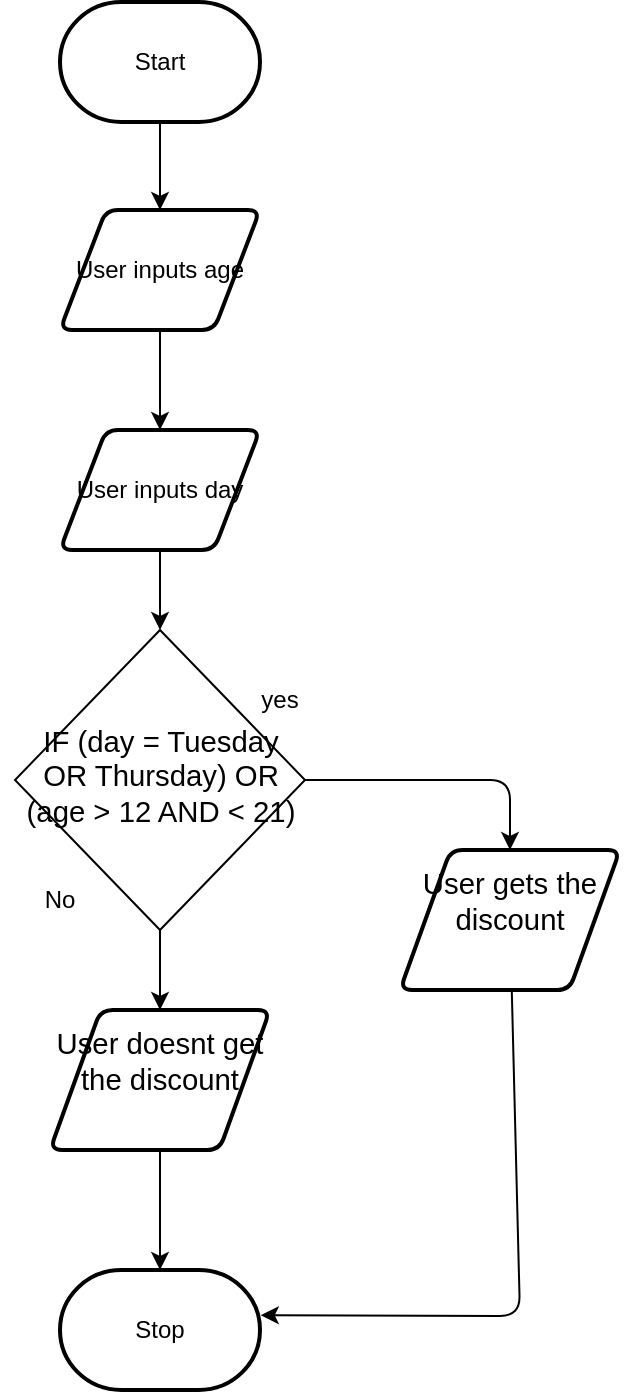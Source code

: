<mxfile>
    <diagram id="GInHtZuMB5CcCfA9ihm7" name="Page-1">
        <mxGraphModel dx="520" dy="429" grid="1" gridSize="10" guides="1" tooltips="1" connect="1" arrows="1" fold="1" page="1" pageScale="1" pageWidth="850" pageHeight="1100" math="0" shadow="0">
            <root>
                <mxCell id="0"/>
                <mxCell id="1" parent="0"/>
                <mxCell id="7" style="edgeStyle=none;html=1;" parent="1" source="2" edge="1">
                    <mxGeometry relative="1" as="geometry">
                        <mxPoint x="350" y="250" as="targetPoint"/>
                    </mxGeometry>
                </mxCell>
                <mxCell id="2" value="Start" style="strokeWidth=2;html=1;shape=mxgraph.flowchart.terminator;whiteSpace=wrap;" parent="1" vertex="1">
                    <mxGeometry x="300" y="146" width="100" height="60" as="geometry"/>
                </mxCell>
                <mxCell id="8" style="edgeStyle=none;html=1;" parent="1" source="3" edge="1">
                    <mxGeometry relative="1" as="geometry">
                        <mxPoint x="350" y="460" as="targetPoint"/>
                    </mxGeometry>
                </mxCell>
                <mxCell id="3" value="User inputs day" style="shape=parallelogram;html=1;strokeWidth=2;perimeter=parallelogramPerimeter;whiteSpace=wrap;rounded=1;arcSize=12;size=0.23;" parent="1" vertex="1">
                    <mxGeometry x="300" y="360" width="100" height="60" as="geometry"/>
                </mxCell>
                <mxCell id="10" style="edgeStyle=none;html=1;" parent="1" source="5" target="6" edge="1">
                    <mxGeometry relative="1" as="geometry"/>
                </mxCell>
                <mxCell id="5" value="&lt;span id=&quot;docs-internal-guid-53308b96-7fff-50a0-43fb-136b3a0d023f&quot;&gt;&lt;p dir=&quot;ltr&quot; style=&quot;line-height: 1.2 ; margin-top: 0pt ; margin-bottom: 0pt&quot;&gt;&lt;span style=&quot;font-size: 11pt ; font-family: &amp;#34;cabin&amp;#34; , sans-serif ; background-color: transparent ; vertical-align: baseline&quot;&gt;User doesnt get the discount&lt;/span&gt;&lt;/p&gt;&lt;div&gt;&lt;span style=&quot;font-size: 11pt ; font-family: &amp;#34;cabin&amp;#34; , sans-serif ; color: rgb(0 , 0 , 0) ; background-color: transparent ; vertical-align: baseline&quot;&gt;&lt;br&gt;&lt;/span&gt;&lt;/div&gt;&lt;/span&gt;" style="shape=parallelogram;html=1;strokeWidth=2;perimeter=parallelogramPerimeter;whiteSpace=wrap;rounded=1;arcSize=12;size=0.23;" parent="1" vertex="1">
                    <mxGeometry x="295" y="650" width="110" height="70" as="geometry"/>
                </mxCell>
                <mxCell id="6" value="Stop" style="strokeWidth=2;html=1;shape=mxgraph.flowchart.terminator;whiteSpace=wrap;" parent="1" vertex="1">
                    <mxGeometry x="300" y="780" width="100" height="60" as="geometry"/>
                </mxCell>
                <mxCell id="13" style="edgeStyle=none;html=1;entryX=0.5;entryY=0;entryDx=0;entryDy=0;fontColor=#F0F0F0;" parent="1" source="11" target="5" edge="1">
                    <mxGeometry relative="1" as="geometry"/>
                </mxCell>
                <mxCell id="14" style="edgeStyle=none;html=1;fontColor=#F0F0F0;" parent="1" source="11" target="12" edge="1">
                    <mxGeometry relative="1" as="geometry">
                        <Array as="points">
                            <mxPoint x="525" y="535"/>
                        </Array>
                    </mxGeometry>
                </mxCell>
                <mxCell id="11" value="&amp;nbsp;&lt;span id=&quot;docs-internal-guid-e47e0e09-7fff-875d-5ef6-5627a097eb3d&quot;&gt;&lt;p dir=&quot;ltr&quot; style=&quot;line-height: 1.2 ; margin-top: 0pt ; margin-bottom: 0pt&quot;&gt;&lt;span style=&quot;font-size: 11pt ; font-family: &amp;#34;cabin&amp;#34; , sans-serif ; background-color: transparent ; vertical-align: baseline&quot;&gt;&lt;font color=&quot;#000000&quot;&gt;IF (day = Tuesday OR Thursday) OR (age &amp;gt; 12 AND &amp;lt; 21)&lt;/font&gt;&lt;/span&gt;&lt;/p&gt;&lt;div&gt;&lt;span style=&quot;font-size: 11pt ; font-family: &amp;#34;cabin&amp;#34; , sans-serif ; color: rgb(0 , 0 , 0) ; background-color: transparent ; vertical-align: baseline&quot;&gt;&lt;br&gt;&lt;/span&gt;&lt;/div&gt;&lt;/span&gt;" style="rhombus;whiteSpace=wrap;html=1;" parent="1" vertex="1">
                    <mxGeometry x="277.5" y="460" width="145" height="150" as="geometry"/>
                </mxCell>
                <mxCell id="15" style="edgeStyle=none;html=1;fontColor=#F0F0F0;entryX=1.004;entryY=0.377;entryDx=0;entryDy=0;entryPerimeter=0;" parent="1" source="12" target="6" edge="1">
                    <mxGeometry relative="1" as="geometry">
                        <mxPoint x="535" y="840" as="targetPoint"/>
                        <Array as="points">
                            <mxPoint x="530" y="803"/>
                        </Array>
                    </mxGeometry>
                </mxCell>
                <mxCell id="12" value="&lt;span id=&quot;docs-internal-guid-53308b96-7fff-50a0-43fb-136b3a0d023f&quot;&gt;&lt;p dir=&quot;ltr&quot; style=&quot;line-height: 1.2 ; margin-top: 0pt ; margin-bottom: 0pt&quot;&gt;&lt;span style=&quot;font-size: 11pt ; font-family: &amp;#34;cabin&amp;#34; , sans-serif ; background-color: transparent ; vertical-align: baseline&quot;&gt;User gets the discount&lt;/span&gt;&lt;/p&gt;&lt;div&gt;&lt;span style=&quot;font-size: 11pt ; font-family: &amp;#34;cabin&amp;#34; , sans-serif ; color: rgb(0 , 0 , 0) ; background-color: transparent ; vertical-align: baseline&quot;&gt;&lt;br&gt;&lt;/span&gt;&lt;/div&gt;&lt;/span&gt;" style="shape=parallelogram;html=1;strokeWidth=2;perimeter=parallelogramPerimeter;whiteSpace=wrap;rounded=1;arcSize=12;size=0.23;" parent="1" vertex="1">
                    <mxGeometry x="470" y="570" width="110" height="70" as="geometry"/>
                </mxCell>
                <mxCell id="16" value="&lt;font color=&quot;#000000&quot;&gt;yes&lt;span style=&quot;font-family: monospace ; font-size: 0px&quot;&gt;%3CmxGraphModel%3E%3Croot%3E%3CmxCell%20id%3D%220%22%2F%3E%3CmxCell%20id%3D%221%22%20parent%3D%220%22%2F%3E%3CmxCell%20id%3D%222%22%20value%3D%22%26lt%3Bspan%20id%3D%26quot%3Bdocs-internal-guid-53308b96-7fff-50a0-43fb-136b3a0d023f%26quot%3B%26gt%3B%26lt%3Bp%20dir%3D%26quot%3Bltr%26quot%3B%20style%3D%26quot%3Bline-height%3A%201.2%20%3B%20margin-top%3A%200pt%20%3B%20margin-bottom%3A%200pt%26quot%3B%26gt%3B%26lt%3Bspan%20style%3D%26quot%3Bfont-size%3A%2011pt%20%3B%20font-family%3A%20%26amp%3B%2334%3Bcabin%26amp%3B%2334%3B%20%2C%20sans-serif%20%3B%20background-color%3A%20transparent%20%3B%20vertical-align%3A%20baseline%26quot%3B%26gt%3BUser%20doesnt%20get%20the%20discount%26lt%3B%2Fspan%26gt%3B%26lt%3B%2Fp%26gt%3B%26lt%3Bdiv%26gt%3B%26lt%3Bspan%20style%3D%26quot%3Bfont-size%3A%2011pt%20%3B%20font-family%3A%20%26amp%3B%2334%3Bcabin%26amp%3B%2334%3B%20%2C%20sans-serif%20%3B%20color%3A%20rgb(0%20%2C%200%20%2C%200)%20%3B%20background-color%3A%20transparent%20%3B%20vertical-align%3A%20baseline%26quot%3B%26gt%3B%26lt%3Bbr%26gt%3B%26lt%3B%2Fspan%26gt%3B%26lt%3B%2Fdiv%26gt%3B%26lt%3B%2Fspan%26gt%3B%22%20style%3D%22shape%3Dparallelogram%3Bhtml%3D1%3BstrokeWidth%3D2%3Bperimeter%3DparallelogramPerimeter%3BwhiteSpace%3Dwrap%3Brounded%3D1%3BarcSize%3D12%3Bsize%3D0.23%3B%22%20vertex%3D%221%22%20parent%3D%221%22%3E%3CmxGeometry%20x%3D%22300%22%20y%3D%22650%22%20width%3D%22110%22%20height%3D%2270%22%20as%3D%22geometry%22%2F%3E%3C%2FmxCell%3E%3C%2Froot%3E%3C%2FmxGraphModel%3E&lt;/span&gt;&lt;span style=&quot;font-family: monospace ; font-size: 0px&quot;&gt;%3CmxGraphModel%3E%3Croot%3E%3CmxCell%20id%3D%220%22%2F%3E%3CmxCell%20id%3D%221%22%20parent%3D%220%22%2F%3E%3CmxCell%20id%3D%222%22%20value%3D%22%26lt%3Bspan%20id%3D%26quot%3Bdocs-internal-guid-53308b96-7fff-50a0-43fb-136b3a0d023f%26quot%3B%26gt%3B%26lt%3Bp%20dir%3D%26quot%3Bltr%26quot%3B%20style%3D%26quot%3Bline-height%3A%201.2%20%3B%20margin-top%3A%200pt%20%3B%20margin-bottom%3A%200pt%26quot%3B%26gt%3B%26lt%3Bspan%20style%3D%26quot%3Bfont-size%3A%2011pt%20%3B%20font-family%3A%20%26amp%3B%2334%3Bcabin%26amp%3B%2334%3B%20%2C%20sans-serif%20%3B%20background-color%3A%20transparent%20%3B%20vertical-align%3A%20baseline%26quot%3B%26gt%3BUser%20doesnt%20get%20the%20discount%26lt%3B%2Fspan%26gt%3B%26lt%3B%2Fp%26gt%3B%26lt%3Bdiv%26gt%3B%26lt%3Bspan%20style%3D%26quot%3Bfont-size%3A%2011pt%20%3B%20font-family%3A%20%26amp%3B%2334%3Bcabin%26amp%3B%2334%3B%20%2C%20sans-serif%20%3B%20color%3A%20rgb(0%20%2C%200%20%2C%200)%20%3B%20background-color%3A%20transparent%20%3B%20vertical-align%3A%20baseline%26quot%3B%26gt%3B%26lt%3Bbr%26gt%3B%26lt%3B%2Fspan%26gt%3B%26lt%3B%2Fdiv%26gt%3B%26lt%3B%2Fspan%26gt%3B%22%20style%3D%22shape%3Dparallelogram%3Bhtml%3D1%3BstrokeWidth%3D2%3Bperimeter%3DparallelogramPerimeter%3BwhiteSpace%3Dwrap%3Brounded%3D1%3BarcSize%3D12%3Bsize%3D0.23%3B%22%20vertex%3D%221%22%20parent%3D%221%22%3E%3CmxGeometry%20x%3D%22300%22%20y%3D%22650%22%20width%3D%22110%22%20height%3D%2270%22%20as%3D%22geometry%22%2F%3E%3C%2FmxCell%3E%3C%2Froot%3E%3C%2FmxGraphModel%3E&lt;/span&gt;&lt;/font&gt;" style="text;html=1;strokeColor=none;fillColor=none;align=center;verticalAlign=middle;whiteSpace=wrap;rounded=0;fontColor=#F0F0F0;" parent="1" vertex="1">
                    <mxGeometry x="380" y="480" width="60" height="30" as="geometry"/>
                </mxCell>
                <mxCell id="17" value="&lt;font color=&quot;#000000&quot;&gt;No&lt;/font&gt;" style="text;html=1;strokeColor=none;fillColor=none;align=center;verticalAlign=middle;whiteSpace=wrap;rounded=0;fontColor=#F0F0F0;" parent="1" vertex="1">
                    <mxGeometry x="270" y="580" width="60" height="30" as="geometry"/>
                </mxCell>
                <mxCell id="20" style="edgeStyle=none;html=1;" edge="1" parent="1" source="19" target="3">
                    <mxGeometry relative="1" as="geometry"/>
                </mxCell>
                <mxCell id="19" value="User inputs age" style="shape=parallelogram;html=1;strokeWidth=2;perimeter=parallelogramPerimeter;whiteSpace=wrap;rounded=1;arcSize=12;size=0.23;" vertex="1" parent="1">
                    <mxGeometry x="300" y="250" width="100" height="60" as="geometry"/>
                </mxCell>
            </root>
        </mxGraphModel>
    </diagram>
</mxfile>